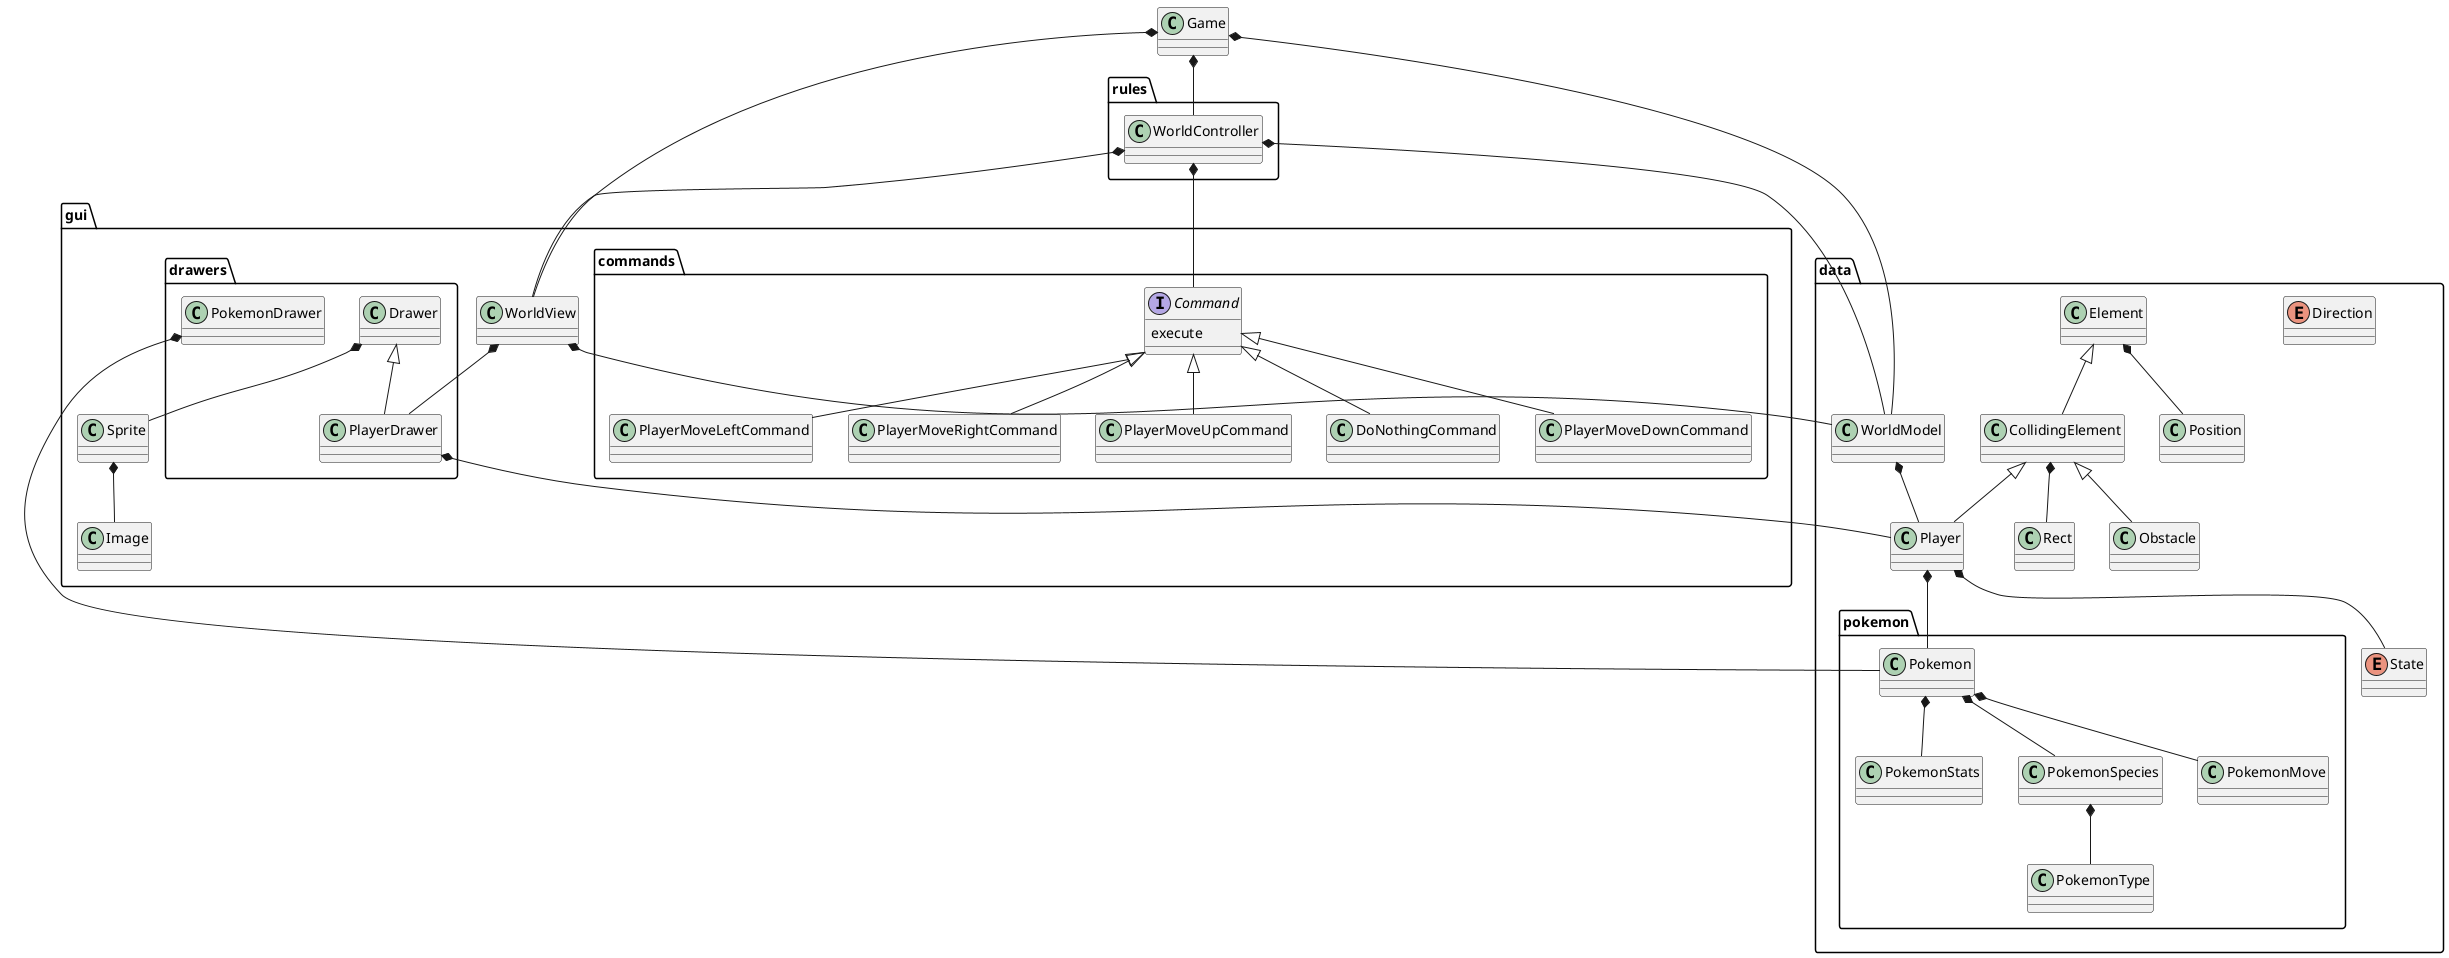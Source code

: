 @startuml Pokemon

package data {
    enum Direction
    enum State

    class Obstacle
    class Player 
    class Position
    class Rect
    class WorldModel
    class Element
    class CollidingElement

    package pokemon {
        class Pokemon
        class PokemonStats
        class PokemonSpecies
        class PokemonType
        class PokemonMove
    }
}

package gui { 
    package commands {
        interface Command {
            execute
        }

        class DoNothingCommand
        class PlayerMoveDownCommand
        class PlayerMoveLeftCommand
        class PlayerMoveRightCommand
        class PlayerMoveUpCommand
    }

    package drawers {
        class Drawer
        class PlayerDrawer
        class PokemonDrawer
    }

    class Image
    class Sprite
    class WorldView
}

package rules {
    class WorldController
}

class Game

Game *-- WorldModel
Game *-- WorldView
Game *-- WorldController

WorldModel *-- Player

WorldController *-- Command
WorldController *-- WorldView   
WorldController *-- WorldModel  

WorldView *-- PlayerDrawer
WorldView *-- WorldModel

Element <|-- CollidingElement
Element *-- Position

CollidingElement <|-- Player
CollidingElement <|-- Obstacle
CollidingElement *-- Rect

Player *-- Pokemon 
Player *-- State

Pokemon *-- PokemonSpecies
Pokemon *-- PokemonStats
Pokemon *-- PokemonMove

PokemonSpecies *-- PokemonType

Sprite *-- Image

Drawer <|-- PlayerDrawer
Drawer *-- Sprite

PlayerDrawer *-- Player
PokemonDrawer *-- Pokemon

Command <|-- DoNothingCommand
Command <|-- PlayerMoveDownCommand
Command <|-- PlayerMoveLeftCommand
Command <|-- PlayerMoveRightCommand
Command <|-- PlayerMoveUpCommand

hide commands

@enduml